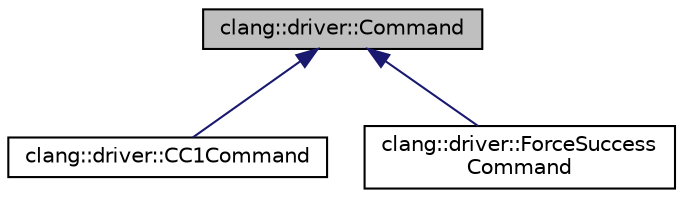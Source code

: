 digraph "clang::driver::Command"
{
 // LATEX_PDF_SIZE
  bgcolor="transparent";
  edge [fontname="Helvetica",fontsize="10",labelfontname="Helvetica",labelfontsize="10"];
  node [fontname="Helvetica",fontsize="10",shape=record];
  Node1 [label="clang::driver::Command",height=0.2,width=0.4,color="black", fillcolor="grey75", style="filled", fontcolor="black",tooltip="Command - An executable path/name and argument vector to execute."];
  Node1 -> Node2 [dir="back",color="midnightblue",fontsize="10",style="solid",fontname="Helvetica"];
  Node2 [label="clang::driver::CC1Command",height=0.2,width=0.4,color="black",URL="$classclang_1_1driver_1_1CC1Command.html",tooltip="Use the CC1 tool callback when available, to avoid creating a new process."];
  Node1 -> Node3 [dir="back",color="midnightblue",fontsize="10",style="solid",fontname="Helvetica"];
  Node3 [label="clang::driver::ForceSuccess\lCommand",height=0.2,width=0.4,color="black",URL="$classclang_1_1driver_1_1ForceSuccessCommand.html",tooltip="Like Command, but always pretends that the wrapped command succeeded."];
}
